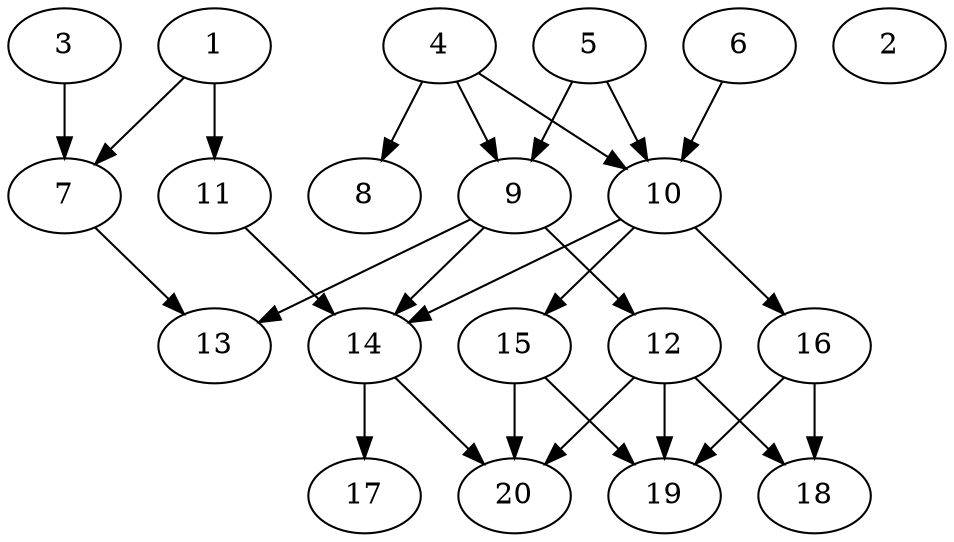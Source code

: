 // DAG (tier=2-normal, mode=data, n=20, ccr=0.424, fat=0.559, density=0.593, regular=0.570, jump=0.157, mindata=2097152, maxdata=16777216)
// DAG automatically generated by daggen at Sun Aug 24 16:33:34 2025
// /home/ermia/Project/Environments/daggen/bin/daggen --dot --ccr 0.424 --fat 0.559 --regular 0.570 --density 0.593 --jump 0.157 --mindata 2097152 --maxdata 16777216 -n 20 
digraph G {
  1 [size="21412687348336472", alpha="0.11", expect_size="10706343674168236"]
  1 -> 7 [size ="807451511226368"]
  1 -> 11 [size ="807451511226368"]
  2 [size="1331673841682681430016", alpha="0.19", expect_size="665836920841340715008"]
  3 [size="10402860471342430", alpha="0.03", expect_size="5201430235671215"]
  3 -> 7 [size ="425136004005888"]
  4 [size="51736709351365832", alpha="0.11", expect_size="25868354675682916"]
  4 -> 8 [size ="870527535153152"]
  4 -> 9 [size ="870527535153152"]
  4 -> 10 [size ="870527535153152"]
  5 [size="22071211965669476", alpha="0.16", expect_size="11035605982834738"]
  5 -> 9 [size ="690544581804032"]
  5 -> 10 [size ="690544581804032"]
  6 [size="367504808971599872000", alpha="0.19", expect_size="183752404485799936000"]
  6 -> 10 [size ="410454799155200"]
  7 [size="1117496520006726528", alpha="0.17", expect_size="558748260003363264"]
  7 -> 13 [size ="2071397262163968"]
  8 [size="2286106789981754368", alpha="0.04", expect_size="1143053394990877184"]
  9 [size="540376231995740", alpha="0.13", expect_size="270188115997870"]
  9 -> 12 [size ="48641041498112"]
  9 -> 13 [size ="48641041498112"]
  9 -> 14 [size ="48641041498112"]
  10 [size="2060932941312523264", alpha="0.03", expect_size="1030466470656261632"]
  10 -> 14 [size ="1562757413470208"]
  10 -> 15 [size ="1562757413470208"]
  10 -> 16 [size ="1562757413470208"]
  11 [size="57019683920223064", alpha="0.04", expect_size="28509841960111532"]
  11 -> 14 [size ="1076266199416832"]
  12 [size="2043756818890456301568", alpha="0.04", expect_size="1021878409445228150784"]
  12 -> 18 [size ="1288376514772992"]
  12 -> 19 [size ="1288376514772992"]
  12 -> 20 [size ="1288376514772992"]
  13 [size="5636236803452596", alpha="0.11", expect_size="2818118401726298"]
  14 [size="409179521024000000000", alpha="0.06", expect_size="204589760512000000000"]
  14 -> 17 [size ="440926208000000"]
  14 -> 20 [size ="440926208000000"]
  15 [size="95500390852293440", alpha="0.12", expect_size="47750195426146720"]
  15 -> 19 [size ="2157427243876352"]
  15 -> 20 [size ="2157427243876352"]
  16 [size="3348541675798602", alpha="0.07", expect_size="1674270837899301"]
  16 -> 18 [size ="405307347959808"]
  16 -> 19 [size ="405307347959808"]
  17 [size="26486616671119212544", alpha="0.17", expect_size="13243308335559606272"]
  18 [size="3328027219008991744", alpha="0.10", expect_size="1664013609504495872"]
  19 [size="538213273517144320", alpha="0.02", expect_size="269106636758572160"]
  20 [size="4504718757368969", alpha="0.07", expect_size="2252359378684484"]
}